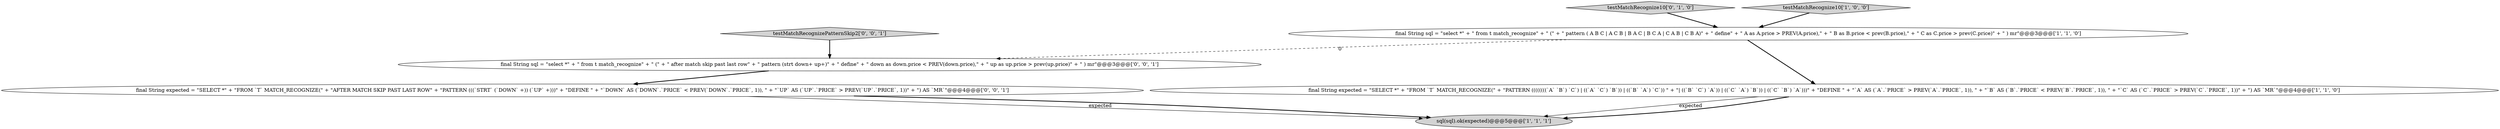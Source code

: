 digraph {
1 [style = filled, label = "sql(sql).ok(expected)@@@5@@@['1', '1', '1']", fillcolor = lightgray, shape = ellipse image = "AAA0AAABBB1BBB"];
4 [style = filled, label = "testMatchRecognize10['0', '1', '0']", fillcolor = lightgray, shape = diamond image = "AAA0AAABBB2BBB"];
0 [style = filled, label = "final String expected = \"SELECT *\" + \"FROM `T` MATCH_RECOGNIZE(\" + \"PATTERN ((((((((`A` `B`) `C`) | ((`A` `C`) `B`)) | ((`B` `A`) `C`)) \" + \"| ((`B` `C`) `A`)) | ((`C` `A`) `B`)) | ((`C` `B`) `A`)))\" + \"DEFINE \" + \"`A` AS (`A`.`PRICE` > PREV(`A`.`PRICE`, 1)), \" + \"`B` AS (`B`.`PRICE` < PREV(`B`.`PRICE`, 1)), \" + \"`C` AS (`C`.`PRICE` > PREV(`C`.`PRICE`, 1))\" + \") AS `MR`\"@@@4@@@['1', '1', '0']", fillcolor = white, shape = ellipse image = "AAA0AAABBB1BBB"];
7 [style = filled, label = "final String expected = \"SELECT *\" + \"FROM `T` MATCH_RECOGNIZE(\" + \"AFTER MATCH SKIP PAST LAST ROW\" + \"PATTERN (((`STRT` (`DOWN` +)) (`UP` +)))\" + \"DEFINE \" + \"`DOWN` AS (`DOWN`.`PRICE` < PREV(`DOWN`.`PRICE`, 1)), \" + \"`UP` AS (`UP`.`PRICE` > PREV(`UP`.`PRICE`, 1))\" + \") AS `MR`\"@@@4@@@['0', '0', '1']", fillcolor = white, shape = ellipse image = "AAA0AAABBB3BBB"];
5 [style = filled, label = "final String sql = \"select *\" + \" from t match_recognize\" + \" (\" + \" after match skip past last row\" + \" pattern (strt down+ up+)\" + \" define\" + \" down as down.price < PREV(down.price),\" + \" up as up.price > prev(up.price)\" + \" ) mr\"@@@3@@@['0', '0', '1']", fillcolor = white, shape = ellipse image = "AAA0AAABBB3BBB"];
2 [style = filled, label = "final String sql = \"select *\" + \" from t match_recognize\" + \" (\" + \" pattern ( A B C | A C B | B A C | B C A | C A B | C B A)\" + \" define\" + \" A as A.price > PREV(A.price),\" + \" B as B.price < prev(B.price),\" + \" C as C.price > prev(C.price)\" + \" ) mr\"@@@3@@@['1', '1', '0']", fillcolor = white, shape = ellipse image = "AAA0AAABBB1BBB"];
3 [style = filled, label = "testMatchRecognize10['1', '0', '0']", fillcolor = lightgray, shape = diamond image = "AAA0AAABBB1BBB"];
6 [style = filled, label = "testMatchRecognizePatternSkip2['0', '0', '1']", fillcolor = lightgray, shape = diamond image = "AAA0AAABBB3BBB"];
0->1 [style = solid, label="expected"];
7->1 [style = solid, label="expected"];
5->7 [style = bold, label=""];
6->5 [style = bold, label=""];
2->5 [style = dashed, label="0"];
2->0 [style = bold, label=""];
7->1 [style = bold, label=""];
4->2 [style = bold, label=""];
3->2 [style = bold, label=""];
0->1 [style = bold, label=""];
}
